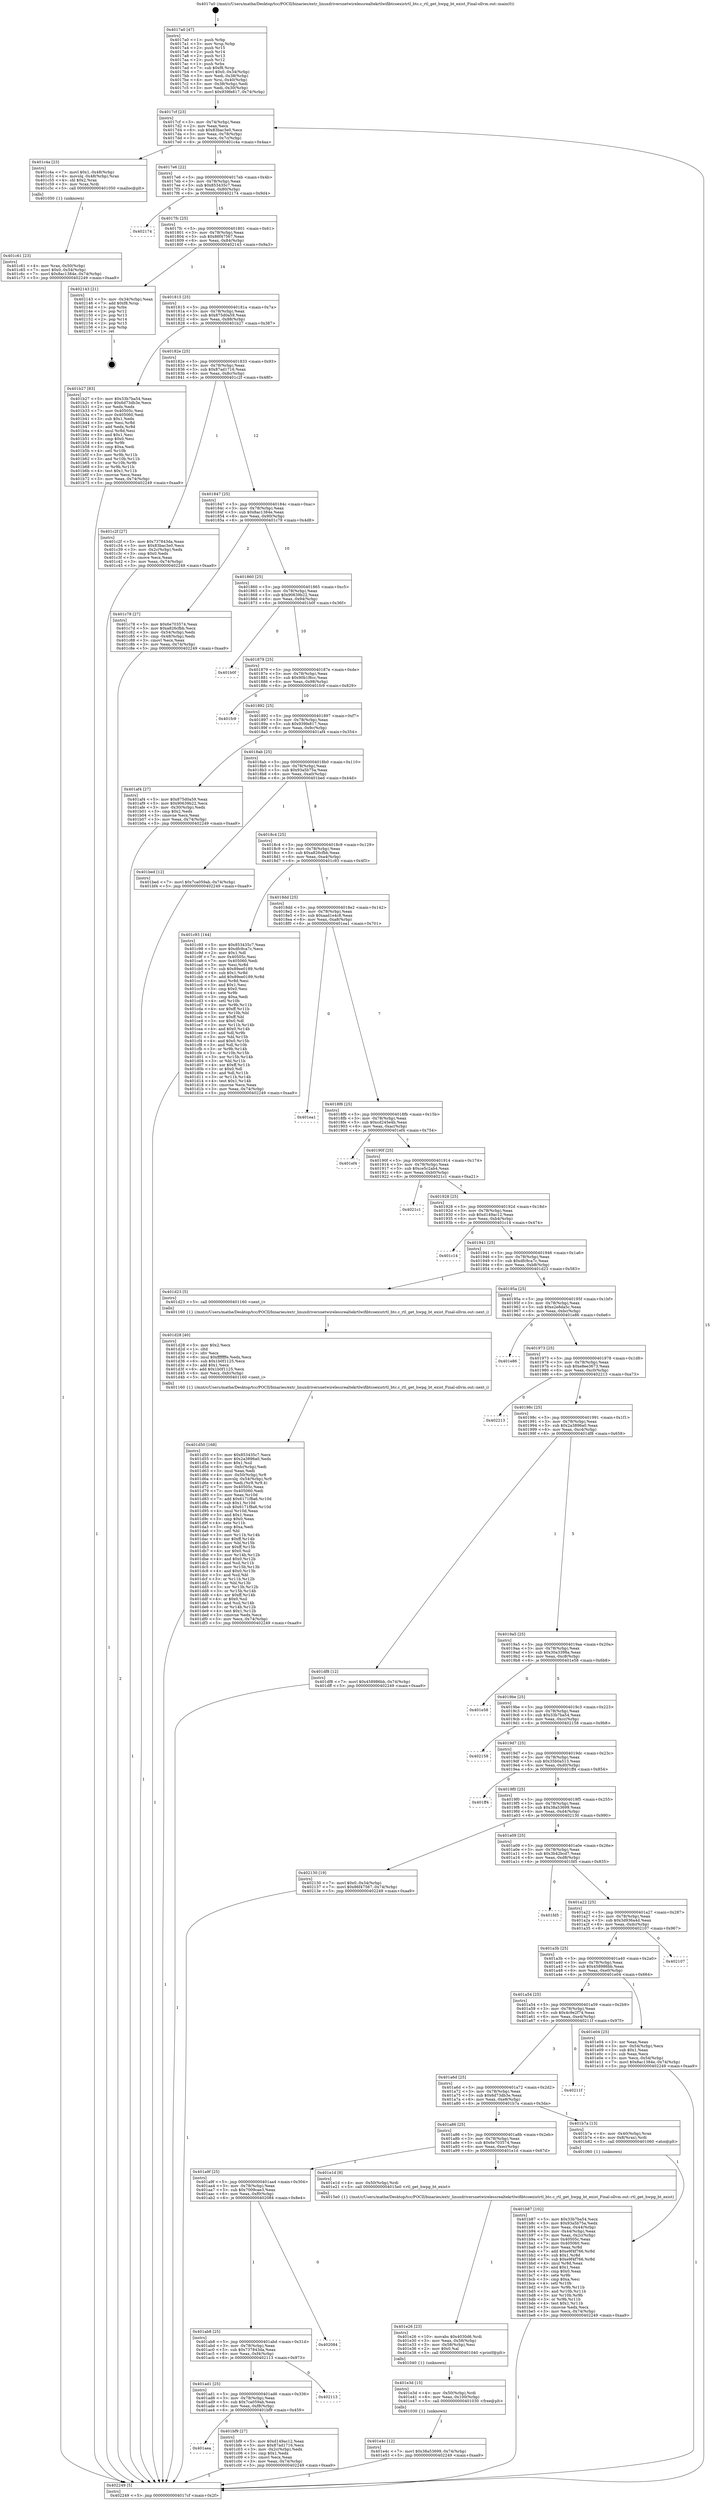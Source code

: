digraph "0x4017a0" {
  label = "0x4017a0 (/mnt/c/Users/mathe/Desktop/tcc/POCII/binaries/extr_linuxdriversnetwirelessrealtekrtlwifibtcoexistrtl_btc.c_rtl_get_hwpg_bt_exist_Final-ollvm.out::main(0))"
  labelloc = "t"
  node[shape=record]

  Entry [label="",width=0.3,height=0.3,shape=circle,fillcolor=black,style=filled]
  "0x4017cf" [label="{
     0x4017cf [23]\l
     | [instrs]\l
     &nbsp;&nbsp;0x4017cf \<+3\>: mov -0x74(%rbp),%eax\l
     &nbsp;&nbsp;0x4017d2 \<+2\>: mov %eax,%ecx\l
     &nbsp;&nbsp;0x4017d4 \<+6\>: sub $0x83bac3e0,%ecx\l
     &nbsp;&nbsp;0x4017da \<+3\>: mov %eax,-0x78(%rbp)\l
     &nbsp;&nbsp;0x4017dd \<+3\>: mov %ecx,-0x7c(%rbp)\l
     &nbsp;&nbsp;0x4017e0 \<+6\>: je 0000000000401c4a \<main+0x4aa\>\l
  }"]
  "0x401c4a" [label="{
     0x401c4a [23]\l
     | [instrs]\l
     &nbsp;&nbsp;0x401c4a \<+7\>: movl $0x1,-0x48(%rbp)\l
     &nbsp;&nbsp;0x401c51 \<+4\>: movslq -0x48(%rbp),%rax\l
     &nbsp;&nbsp;0x401c55 \<+4\>: shl $0x2,%rax\l
     &nbsp;&nbsp;0x401c59 \<+3\>: mov %rax,%rdi\l
     &nbsp;&nbsp;0x401c5c \<+5\>: call 0000000000401050 \<malloc@plt\>\l
     | [calls]\l
     &nbsp;&nbsp;0x401050 \{1\} (unknown)\l
  }"]
  "0x4017e6" [label="{
     0x4017e6 [22]\l
     | [instrs]\l
     &nbsp;&nbsp;0x4017e6 \<+5\>: jmp 00000000004017eb \<main+0x4b\>\l
     &nbsp;&nbsp;0x4017eb \<+3\>: mov -0x78(%rbp),%eax\l
     &nbsp;&nbsp;0x4017ee \<+5\>: sub $0x853435c7,%eax\l
     &nbsp;&nbsp;0x4017f3 \<+3\>: mov %eax,-0x80(%rbp)\l
     &nbsp;&nbsp;0x4017f6 \<+6\>: je 0000000000402174 \<main+0x9d4\>\l
  }"]
  Exit [label="",width=0.3,height=0.3,shape=circle,fillcolor=black,style=filled,peripheries=2]
  "0x402174" [label="{
     0x402174\l
  }", style=dashed]
  "0x4017fc" [label="{
     0x4017fc [25]\l
     | [instrs]\l
     &nbsp;&nbsp;0x4017fc \<+5\>: jmp 0000000000401801 \<main+0x61\>\l
     &nbsp;&nbsp;0x401801 \<+3\>: mov -0x78(%rbp),%eax\l
     &nbsp;&nbsp;0x401804 \<+5\>: sub $0x86f47567,%eax\l
     &nbsp;&nbsp;0x401809 \<+6\>: mov %eax,-0x84(%rbp)\l
     &nbsp;&nbsp;0x40180f \<+6\>: je 0000000000402143 \<main+0x9a3\>\l
  }"]
  "0x401e4c" [label="{
     0x401e4c [12]\l
     | [instrs]\l
     &nbsp;&nbsp;0x401e4c \<+7\>: movl $0x38a53699,-0x74(%rbp)\l
     &nbsp;&nbsp;0x401e53 \<+5\>: jmp 0000000000402249 \<main+0xaa9\>\l
  }"]
  "0x402143" [label="{
     0x402143 [21]\l
     | [instrs]\l
     &nbsp;&nbsp;0x402143 \<+3\>: mov -0x34(%rbp),%eax\l
     &nbsp;&nbsp;0x402146 \<+7\>: add $0xf8,%rsp\l
     &nbsp;&nbsp;0x40214d \<+1\>: pop %rbx\l
     &nbsp;&nbsp;0x40214e \<+2\>: pop %r12\l
     &nbsp;&nbsp;0x402150 \<+2\>: pop %r13\l
     &nbsp;&nbsp;0x402152 \<+2\>: pop %r14\l
     &nbsp;&nbsp;0x402154 \<+2\>: pop %r15\l
     &nbsp;&nbsp;0x402156 \<+1\>: pop %rbp\l
     &nbsp;&nbsp;0x402157 \<+1\>: ret\l
  }"]
  "0x401815" [label="{
     0x401815 [25]\l
     | [instrs]\l
     &nbsp;&nbsp;0x401815 \<+5\>: jmp 000000000040181a \<main+0x7a\>\l
     &nbsp;&nbsp;0x40181a \<+3\>: mov -0x78(%rbp),%eax\l
     &nbsp;&nbsp;0x40181d \<+5\>: sub $0x875d0a59,%eax\l
     &nbsp;&nbsp;0x401822 \<+6\>: mov %eax,-0x88(%rbp)\l
     &nbsp;&nbsp;0x401828 \<+6\>: je 0000000000401b27 \<main+0x387\>\l
  }"]
  "0x401e3d" [label="{
     0x401e3d [15]\l
     | [instrs]\l
     &nbsp;&nbsp;0x401e3d \<+4\>: mov -0x50(%rbp),%rdi\l
     &nbsp;&nbsp;0x401e41 \<+6\>: mov %eax,-0x100(%rbp)\l
     &nbsp;&nbsp;0x401e47 \<+5\>: call 0000000000401030 \<free@plt\>\l
     | [calls]\l
     &nbsp;&nbsp;0x401030 \{1\} (unknown)\l
  }"]
  "0x401b27" [label="{
     0x401b27 [83]\l
     | [instrs]\l
     &nbsp;&nbsp;0x401b27 \<+5\>: mov $0x33b7ba54,%eax\l
     &nbsp;&nbsp;0x401b2c \<+5\>: mov $0x6d73db3e,%ecx\l
     &nbsp;&nbsp;0x401b31 \<+2\>: xor %edx,%edx\l
     &nbsp;&nbsp;0x401b33 \<+7\>: mov 0x40505c,%esi\l
     &nbsp;&nbsp;0x401b3a \<+7\>: mov 0x405060,%edi\l
     &nbsp;&nbsp;0x401b41 \<+3\>: sub $0x1,%edx\l
     &nbsp;&nbsp;0x401b44 \<+3\>: mov %esi,%r8d\l
     &nbsp;&nbsp;0x401b47 \<+3\>: add %edx,%r8d\l
     &nbsp;&nbsp;0x401b4a \<+4\>: imul %r8d,%esi\l
     &nbsp;&nbsp;0x401b4e \<+3\>: and $0x1,%esi\l
     &nbsp;&nbsp;0x401b51 \<+3\>: cmp $0x0,%esi\l
     &nbsp;&nbsp;0x401b54 \<+4\>: sete %r9b\l
     &nbsp;&nbsp;0x401b58 \<+3\>: cmp $0xa,%edi\l
     &nbsp;&nbsp;0x401b5b \<+4\>: setl %r10b\l
     &nbsp;&nbsp;0x401b5f \<+3\>: mov %r9b,%r11b\l
     &nbsp;&nbsp;0x401b62 \<+3\>: and %r10b,%r11b\l
     &nbsp;&nbsp;0x401b65 \<+3\>: xor %r10b,%r9b\l
     &nbsp;&nbsp;0x401b68 \<+3\>: or %r9b,%r11b\l
     &nbsp;&nbsp;0x401b6b \<+4\>: test $0x1,%r11b\l
     &nbsp;&nbsp;0x401b6f \<+3\>: cmovne %ecx,%eax\l
     &nbsp;&nbsp;0x401b72 \<+3\>: mov %eax,-0x74(%rbp)\l
     &nbsp;&nbsp;0x401b75 \<+5\>: jmp 0000000000402249 \<main+0xaa9\>\l
  }"]
  "0x40182e" [label="{
     0x40182e [25]\l
     | [instrs]\l
     &nbsp;&nbsp;0x40182e \<+5\>: jmp 0000000000401833 \<main+0x93\>\l
     &nbsp;&nbsp;0x401833 \<+3\>: mov -0x78(%rbp),%eax\l
     &nbsp;&nbsp;0x401836 \<+5\>: sub $0x87ad1716,%eax\l
     &nbsp;&nbsp;0x40183b \<+6\>: mov %eax,-0x8c(%rbp)\l
     &nbsp;&nbsp;0x401841 \<+6\>: je 0000000000401c2f \<main+0x48f\>\l
  }"]
  "0x401e26" [label="{
     0x401e26 [23]\l
     | [instrs]\l
     &nbsp;&nbsp;0x401e26 \<+10\>: movabs $0x4030d6,%rdi\l
     &nbsp;&nbsp;0x401e30 \<+3\>: mov %eax,-0x58(%rbp)\l
     &nbsp;&nbsp;0x401e33 \<+3\>: mov -0x58(%rbp),%esi\l
     &nbsp;&nbsp;0x401e36 \<+2\>: mov $0x0,%al\l
     &nbsp;&nbsp;0x401e38 \<+5\>: call 0000000000401040 \<printf@plt\>\l
     | [calls]\l
     &nbsp;&nbsp;0x401040 \{1\} (unknown)\l
  }"]
  "0x401c2f" [label="{
     0x401c2f [27]\l
     | [instrs]\l
     &nbsp;&nbsp;0x401c2f \<+5\>: mov $0x737843da,%eax\l
     &nbsp;&nbsp;0x401c34 \<+5\>: mov $0x83bac3e0,%ecx\l
     &nbsp;&nbsp;0x401c39 \<+3\>: mov -0x2c(%rbp),%edx\l
     &nbsp;&nbsp;0x401c3c \<+3\>: cmp $0x0,%edx\l
     &nbsp;&nbsp;0x401c3f \<+3\>: cmove %ecx,%eax\l
     &nbsp;&nbsp;0x401c42 \<+3\>: mov %eax,-0x74(%rbp)\l
     &nbsp;&nbsp;0x401c45 \<+5\>: jmp 0000000000402249 \<main+0xaa9\>\l
  }"]
  "0x401847" [label="{
     0x401847 [25]\l
     | [instrs]\l
     &nbsp;&nbsp;0x401847 \<+5\>: jmp 000000000040184c \<main+0xac\>\l
     &nbsp;&nbsp;0x40184c \<+3\>: mov -0x78(%rbp),%eax\l
     &nbsp;&nbsp;0x40184f \<+5\>: sub $0x8ac1384e,%eax\l
     &nbsp;&nbsp;0x401854 \<+6\>: mov %eax,-0x90(%rbp)\l
     &nbsp;&nbsp;0x40185a \<+6\>: je 0000000000401c78 \<main+0x4d8\>\l
  }"]
  "0x401d50" [label="{
     0x401d50 [168]\l
     | [instrs]\l
     &nbsp;&nbsp;0x401d50 \<+5\>: mov $0x853435c7,%ecx\l
     &nbsp;&nbsp;0x401d55 \<+5\>: mov $0x2a3896a0,%edx\l
     &nbsp;&nbsp;0x401d5a \<+3\>: mov $0x1,%sil\l
     &nbsp;&nbsp;0x401d5d \<+6\>: mov -0xfc(%rbp),%edi\l
     &nbsp;&nbsp;0x401d63 \<+3\>: imul %eax,%edi\l
     &nbsp;&nbsp;0x401d66 \<+4\>: mov -0x50(%rbp),%r8\l
     &nbsp;&nbsp;0x401d6a \<+4\>: movslq -0x54(%rbp),%r9\l
     &nbsp;&nbsp;0x401d6e \<+4\>: mov %edi,(%r8,%r9,4)\l
     &nbsp;&nbsp;0x401d72 \<+7\>: mov 0x40505c,%eax\l
     &nbsp;&nbsp;0x401d79 \<+7\>: mov 0x405060,%edi\l
     &nbsp;&nbsp;0x401d80 \<+3\>: mov %eax,%r10d\l
     &nbsp;&nbsp;0x401d83 \<+7\>: add $0x6171f8a6,%r10d\l
     &nbsp;&nbsp;0x401d8a \<+4\>: sub $0x1,%r10d\l
     &nbsp;&nbsp;0x401d8e \<+7\>: sub $0x6171f8a6,%r10d\l
     &nbsp;&nbsp;0x401d95 \<+4\>: imul %r10d,%eax\l
     &nbsp;&nbsp;0x401d99 \<+3\>: and $0x1,%eax\l
     &nbsp;&nbsp;0x401d9c \<+3\>: cmp $0x0,%eax\l
     &nbsp;&nbsp;0x401d9f \<+4\>: sete %r11b\l
     &nbsp;&nbsp;0x401da3 \<+3\>: cmp $0xa,%edi\l
     &nbsp;&nbsp;0x401da6 \<+3\>: setl %bl\l
     &nbsp;&nbsp;0x401da9 \<+3\>: mov %r11b,%r14b\l
     &nbsp;&nbsp;0x401dac \<+4\>: xor $0xff,%r14b\l
     &nbsp;&nbsp;0x401db0 \<+3\>: mov %bl,%r15b\l
     &nbsp;&nbsp;0x401db3 \<+4\>: xor $0xff,%r15b\l
     &nbsp;&nbsp;0x401db7 \<+4\>: xor $0x0,%sil\l
     &nbsp;&nbsp;0x401dbb \<+3\>: mov %r14b,%r12b\l
     &nbsp;&nbsp;0x401dbe \<+4\>: and $0x0,%r12b\l
     &nbsp;&nbsp;0x401dc2 \<+3\>: and %sil,%r11b\l
     &nbsp;&nbsp;0x401dc5 \<+3\>: mov %r15b,%r13b\l
     &nbsp;&nbsp;0x401dc8 \<+4\>: and $0x0,%r13b\l
     &nbsp;&nbsp;0x401dcc \<+3\>: and %sil,%bl\l
     &nbsp;&nbsp;0x401dcf \<+3\>: or %r11b,%r12b\l
     &nbsp;&nbsp;0x401dd2 \<+3\>: or %bl,%r13b\l
     &nbsp;&nbsp;0x401dd5 \<+3\>: xor %r13b,%r12b\l
     &nbsp;&nbsp;0x401dd8 \<+3\>: or %r15b,%r14b\l
     &nbsp;&nbsp;0x401ddb \<+4\>: xor $0xff,%r14b\l
     &nbsp;&nbsp;0x401ddf \<+4\>: or $0x0,%sil\l
     &nbsp;&nbsp;0x401de3 \<+3\>: and %sil,%r14b\l
     &nbsp;&nbsp;0x401de6 \<+3\>: or %r14b,%r12b\l
     &nbsp;&nbsp;0x401de9 \<+4\>: test $0x1,%r12b\l
     &nbsp;&nbsp;0x401ded \<+3\>: cmovne %edx,%ecx\l
     &nbsp;&nbsp;0x401df0 \<+3\>: mov %ecx,-0x74(%rbp)\l
     &nbsp;&nbsp;0x401df3 \<+5\>: jmp 0000000000402249 \<main+0xaa9\>\l
  }"]
  "0x401c78" [label="{
     0x401c78 [27]\l
     | [instrs]\l
     &nbsp;&nbsp;0x401c78 \<+5\>: mov $0x6e703574,%eax\l
     &nbsp;&nbsp;0x401c7d \<+5\>: mov $0xa826cfbb,%ecx\l
     &nbsp;&nbsp;0x401c82 \<+3\>: mov -0x54(%rbp),%edx\l
     &nbsp;&nbsp;0x401c85 \<+3\>: cmp -0x48(%rbp),%edx\l
     &nbsp;&nbsp;0x401c88 \<+3\>: cmovl %ecx,%eax\l
     &nbsp;&nbsp;0x401c8b \<+3\>: mov %eax,-0x74(%rbp)\l
     &nbsp;&nbsp;0x401c8e \<+5\>: jmp 0000000000402249 \<main+0xaa9\>\l
  }"]
  "0x401860" [label="{
     0x401860 [25]\l
     | [instrs]\l
     &nbsp;&nbsp;0x401860 \<+5\>: jmp 0000000000401865 \<main+0xc5\>\l
     &nbsp;&nbsp;0x401865 \<+3\>: mov -0x78(%rbp),%eax\l
     &nbsp;&nbsp;0x401868 \<+5\>: sub $0x90639b22,%eax\l
     &nbsp;&nbsp;0x40186d \<+6\>: mov %eax,-0x94(%rbp)\l
     &nbsp;&nbsp;0x401873 \<+6\>: je 0000000000401b0f \<main+0x36f\>\l
  }"]
  "0x401d28" [label="{
     0x401d28 [40]\l
     | [instrs]\l
     &nbsp;&nbsp;0x401d28 \<+5\>: mov $0x2,%ecx\l
     &nbsp;&nbsp;0x401d2d \<+1\>: cltd\l
     &nbsp;&nbsp;0x401d2e \<+2\>: idiv %ecx\l
     &nbsp;&nbsp;0x401d30 \<+6\>: imul $0xfffffffe,%edx,%ecx\l
     &nbsp;&nbsp;0x401d36 \<+6\>: sub $0x1b0f1125,%ecx\l
     &nbsp;&nbsp;0x401d3c \<+3\>: add $0x1,%ecx\l
     &nbsp;&nbsp;0x401d3f \<+6\>: add $0x1b0f1125,%ecx\l
     &nbsp;&nbsp;0x401d45 \<+6\>: mov %ecx,-0xfc(%rbp)\l
     &nbsp;&nbsp;0x401d4b \<+5\>: call 0000000000401160 \<next_i\>\l
     | [calls]\l
     &nbsp;&nbsp;0x401160 \{1\} (/mnt/c/Users/mathe/Desktop/tcc/POCII/binaries/extr_linuxdriversnetwirelessrealtekrtlwifibtcoexistrtl_btc.c_rtl_get_hwpg_bt_exist_Final-ollvm.out::next_i)\l
  }"]
  "0x401b0f" [label="{
     0x401b0f\l
  }", style=dashed]
  "0x401879" [label="{
     0x401879 [25]\l
     | [instrs]\l
     &nbsp;&nbsp;0x401879 \<+5\>: jmp 000000000040187e \<main+0xde\>\l
     &nbsp;&nbsp;0x40187e \<+3\>: mov -0x78(%rbp),%eax\l
     &nbsp;&nbsp;0x401881 \<+5\>: sub $0x90b1f6cc,%eax\l
     &nbsp;&nbsp;0x401886 \<+6\>: mov %eax,-0x98(%rbp)\l
     &nbsp;&nbsp;0x40188c \<+6\>: je 0000000000401fc9 \<main+0x829\>\l
  }"]
  "0x401c61" [label="{
     0x401c61 [23]\l
     | [instrs]\l
     &nbsp;&nbsp;0x401c61 \<+4\>: mov %rax,-0x50(%rbp)\l
     &nbsp;&nbsp;0x401c65 \<+7\>: movl $0x0,-0x54(%rbp)\l
     &nbsp;&nbsp;0x401c6c \<+7\>: movl $0x8ac1384e,-0x74(%rbp)\l
     &nbsp;&nbsp;0x401c73 \<+5\>: jmp 0000000000402249 \<main+0xaa9\>\l
  }"]
  "0x401fc9" [label="{
     0x401fc9\l
  }", style=dashed]
  "0x401892" [label="{
     0x401892 [25]\l
     | [instrs]\l
     &nbsp;&nbsp;0x401892 \<+5\>: jmp 0000000000401897 \<main+0xf7\>\l
     &nbsp;&nbsp;0x401897 \<+3\>: mov -0x78(%rbp),%eax\l
     &nbsp;&nbsp;0x40189a \<+5\>: sub $0x939fe817,%eax\l
     &nbsp;&nbsp;0x40189f \<+6\>: mov %eax,-0x9c(%rbp)\l
     &nbsp;&nbsp;0x4018a5 \<+6\>: je 0000000000401af4 \<main+0x354\>\l
  }"]
  "0x401aea" [label="{
     0x401aea\l
  }", style=dashed]
  "0x401af4" [label="{
     0x401af4 [27]\l
     | [instrs]\l
     &nbsp;&nbsp;0x401af4 \<+5\>: mov $0x875d0a59,%eax\l
     &nbsp;&nbsp;0x401af9 \<+5\>: mov $0x90639b22,%ecx\l
     &nbsp;&nbsp;0x401afe \<+3\>: mov -0x30(%rbp),%edx\l
     &nbsp;&nbsp;0x401b01 \<+3\>: cmp $0x2,%edx\l
     &nbsp;&nbsp;0x401b04 \<+3\>: cmovne %ecx,%eax\l
     &nbsp;&nbsp;0x401b07 \<+3\>: mov %eax,-0x74(%rbp)\l
     &nbsp;&nbsp;0x401b0a \<+5\>: jmp 0000000000402249 \<main+0xaa9\>\l
  }"]
  "0x4018ab" [label="{
     0x4018ab [25]\l
     | [instrs]\l
     &nbsp;&nbsp;0x4018ab \<+5\>: jmp 00000000004018b0 \<main+0x110\>\l
     &nbsp;&nbsp;0x4018b0 \<+3\>: mov -0x78(%rbp),%eax\l
     &nbsp;&nbsp;0x4018b3 \<+5\>: sub $0x93a5b75a,%eax\l
     &nbsp;&nbsp;0x4018b8 \<+6\>: mov %eax,-0xa0(%rbp)\l
     &nbsp;&nbsp;0x4018be \<+6\>: je 0000000000401bed \<main+0x44d\>\l
  }"]
  "0x402249" [label="{
     0x402249 [5]\l
     | [instrs]\l
     &nbsp;&nbsp;0x402249 \<+5\>: jmp 00000000004017cf \<main+0x2f\>\l
  }"]
  "0x4017a0" [label="{
     0x4017a0 [47]\l
     | [instrs]\l
     &nbsp;&nbsp;0x4017a0 \<+1\>: push %rbp\l
     &nbsp;&nbsp;0x4017a1 \<+3\>: mov %rsp,%rbp\l
     &nbsp;&nbsp;0x4017a4 \<+2\>: push %r15\l
     &nbsp;&nbsp;0x4017a6 \<+2\>: push %r14\l
     &nbsp;&nbsp;0x4017a8 \<+2\>: push %r13\l
     &nbsp;&nbsp;0x4017aa \<+2\>: push %r12\l
     &nbsp;&nbsp;0x4017ac \<+1\>: push %rbx\l
     &nbsp;&nbsp;0x4017ad \<+7\>: sub $0xf8,%rsp\l
     &nbsp;&nbsp;0x4017b4 \<+7\>: movl $0x0,-0x34(%rbp)\l
     &nbsp;&nbsp;0x4017bb \<+3\>: mov %edi,-0x38(%rbp)\l
     &nbsp;&nbsp;0x4017be \<+4\>: mov %rsi,-0x40(%rbp)\l
     &nbsp;&nbsp;0x4017c2 \<+3\>: mov -0x38(%rbp),%edi\l
     &nbsp;&nbsp;0x4017c5 \<+3\>: mov %edi,-0x30(%rbp)\l
     &nbsp;&nbsp;0x4017c8 \<+7\>: movl $0x939fe817,-0x74(%rbp)\l
  }"]
  "0x401bf9" [label="{
     0x401bf9 [27]\l
     | [instrs]\l
     &nbsp;&nbsp;0x401bf9 \<+5\>: mov $0xd149ac12,%eax\l
     &nbsp;&nbsp;0x401bfe \<+5\>: mov $0x87ad1716,%ecx\l
     &nbsp;&nbsp;0x401c03 \<+3\>: mov -0x2c(%rbp),%edx\l
     &nbsp;&nbsp;0x401c06 \<+3\>: cmp $0x1,%edx\l
     &nbsp;&nbsp;0x401c09 \<+3\>: cmovl %ecx,%eax\l
     &nbsp;&nbsp;0x401c0c \<+3\>: mov %eax,-0x74(%rbp)\l
     &nbsp;&nbsp;0x401c0f \<+5\>: jmp 0000000000402249 \<main+0xaa9\>\l
  }"]
  "0x401bed" [label="{
     0x401bed [12]\l
     | [instrs]\l
     &nbsp;&nbsp;0x401bed \<+7\>: movl $0x7ca059ab,-0x74(%rbp)\l
     &nbsp;&nbsp;0x401bf4 \<+5\>: jmp 0000000000402249 \<main+0xaa9\>\l
  }"]
  "0x4018c4" [label="{
     0x4018c4 [25]\l
     | [instrs]\l
     &nbsp;&nbsp;0x4018c4 \<+5\>: jmp 00000000004018c9 \<main+0x129\>\l
     &nbsp;&nbsp;0x4018c9 \<+3\>: mov -0x78(%rbp),%eax\l
     &nbsp;&nbsp;0x4018cc \<+5\>: sub $0xa826cfbb,%eax\l
     &nbsp;&nbsp;0x4018d1 \<+6\>: mov %eax,-0xa4(%rbp)\l
     &nbsp;&nbsp;0x4018d7 \<+6\>: je 0000000000401c93 \<main+0x4f3\>\l
  }"]
  "0x401ad1" [label="{
     0x401ad1 [25]\l
     | [instrs]\l
     &nbsp;&nbsp;0x401ad1 \<+5\>: jmp 0000000000401ad6 \<main+0x336\>\l
     &nbsp;&nbsp;0x401ad6 \<+3\>: mov -0x78(%rbp),%eax\l
     &nbsp;&nbsp;0x401ad9 \<+5\>: sub $0x7ca059ab,%eax\l
     &nbsp;&nbsp;0x401ade \<+6\>: mov %eax,-0xf8(%rbp)\l
     &nbsp;&nbsp;0x401ae4 \<+6\>: je 0000000000401bf9 \<main+0x459\>\l
  }"]
  "0x401c93" [label="{
     0x401c93 [144]\l
     | [instrs]\l
     &nbsp;&nbsp;0x401c93 \<+5\>: mov $0x853435c7,%eax\l
     &nbsp;&nbsp;0x401c98 \<+5\>: mov $0xdfc9ca7c,%ecx\l
     &nbsp;&nbsp;0x401c9d \<+2\>: mov $0x1,%dl\l
     &nbsp;&nbsp;0x401c9f \<+7\>: mov 0x40505c,%esi\l
     &nbsp;&nbsp;0x401ca6 \<+7\>: mov 0x405060,%edi\l
     &nbsp;&nbsp;0x401cad \<+3\>: mov %esi,%r8d\l
     &nbsp;&nbsp;0x401cb0 \<+7\>: sub $0x89ee0189,%r8d\l
     &nbsp;&nbsp;0x401cb7 \<+4\>: sub $0x1,%r8d\l
     &nbsp;&nbsp;0x401cbb \<+7\>: add $0x89ee0189,%r8d\l
     &nbsp;&nbsp;0x401cc2 \<+4\>: imul %r8d,%esi\l
     &nbsp;&nbsp;0x401cc6 \<+3\>: and $0x1,%esi\l
     &nbsp;&nbsp;0x401cc9 \<+3\>: cmp $0x0,%esi\l
     &nbsp;&nbsp;0x401ccc \<+4\>: sete %r9b\l
     &nbsp;&nbsp;0x401cd0 \<+3\>: cmp $0xa,%edi\l
     &nbsp;&nbsp;0x401cd3 \<+4\>: setl %r10b\l
     &nbsp;&nbsp;0x401cd7 \<+3\>: mov %r9b,%r11b\l
     &nbsp;&nbsp;0x401cda \<+4\>: xor $0xff,%r11b\l
     &nbsp;&nbsp;0x401cde \<+3\>: mov %r10b,%bl\l
     &nbsp;&nbsp;0x401ce1 \<+3\>: xor $0xff,%bl\l
     &nbsp;&nbsp;0x401ce4 \<+3\>: xor $0x0,%dl\l
     &nbsp;&nbsp;0x401ce7 \<+3\>: mov %r11b,%r14b\l
     &nbsp;&nbsp;0x401cea \<+4\>: and $0x0,%r14b\l
     &nbsp;&nbsp;0x401cee \<+3\>: and %dl,%r9b\l
     &nbsp;&nbsp;0x401cf1 \<+3\>: mov %bl,%r15b\l
     &nbsp;&nbsp;0x401cf4 \<+4\>: and $0x0,%r15b\l
     &nbsp;&nbsp;0x401cf8 \<+3\>: and %dl,%r10b\l
     &nbsp;&nbsp;0x401cfb \<+3\>: or %r9b,%r14b\l
     &nbsp;&nbsp;0x401cfe \<+3\>: or %r10b,%r15b\l
     &nbsp;&nbsp;0x401d01 \<+3\>: xor %r15b,%r14b\l
     &nbsp;&nbsp;0x401d04 \<+3\>: or %bl,%r11b\l
     &nbsp;&nbsp;0x401d07 \<+4\>: xor $0xff,%r11b\l
     &nbsp;&nbsp;0x401d0b \<+3\>: or $0x0,%dl\l
     &nbsp;&nbsp;0x401d0e \<+3\>: and %dl,%r11b\l
     &nbsp;&nbsp;0x401d11 \<+3\>: or %r11b,%r14b\l
     &nbsp;&nbsp;0x401d14 \<+4\>: test $0x1,%r14b\l
     &nbsp;&nbsp;0x401d18 \<+3\>: cmovne %ecx,%eax\l
     &nbsp;&nbsp;0x401d1b \<+3\>: mov %eax,-0x74(%rbp)\l
     &nbsp;&nbsp;0x401d1e \<+5\>: jmp 0000000000402249 \<main+0xaa9\>\l
  }"]
  "0x4018dd" [label="{
     0x4018dd [25]\l
     | [instrs]\l
     &nbsp;&nbsp;0x4018dd \<+5\>: jmp 00000000004018e2 \<main+0x142\>\l
     &nbsp;&nbsp;0x4018e2 \<+3\>: mov -0x78(%rbp),%eax\l
     &nbsp;&nbsp;0x4018e5 \<+5\>: sub $0xaad1e4c8,%eax\l
     &nbsp;&nbsp;0x4018ea \<+6\>: mov %eax,-0xa8(%rbp)\l
     &nbsp;&nbsp;0x4018f0 \<+6\>: je 0000000000401ea1 \<main+0x701\>\l
  }"]
  "0x402113" [label="{
     0x402113\l
  }", style=dashed]
  "0x401ea1" [label="{
     0x401ea1\l
  }", style=dashed]
  "0x4018f6" [label="{
     0x4018f6 [25]\l
     | [instrs]\l
     &nbsp;&nbsp;0x4018f6 \<+5\>: jmp 00000000004018fb \<main+0x15b\>\l
     &nbsp;&nbsp;0x4018fb \<+3\>: mov -0x78(%rbp),%eax\l
     &nbsp;&nbsp;0x4018fe \<+5\>: sub $0xcd245e4b,%eax\l
     &nbsp;&nbsp;0x401903 \<+6\>: mov %eax,-0xac(%rbp)\l
     &nbsp;&nbsp;0x401909 \<+6\>: je 0000000000401ef4 \<main+0x754\>\l
  }"]
  "0x401ab8" [label="{
     0x401ab8 [25]\l
     | [instrs]\l
     &nbsp;&nbsp;0x401ab8 \<+5\>: jmp 0000000000401abd \<main+0x31d\>\l
     &nbsp;&nbsp;0x401abd \<+3\>: mov -0x78(%rbp),%eax\l
     &nbsp;&nbsp;0x401ac0 \<+5\>: sub $0x737843da,%eax\l
     &nbsp;&nbsp;0x401ac5 \<+6\>: mov %eax,-0xf4(%rbp)\l
     &nbsp;&nbsp;0x401acb \<+6\>: je 0000000000402113 \<main+0x973\>\l
  }"]
  "0x401ef4" [label="{
     0x401ef4\l
  }", style=dashed]
  "0x40190f" [label="{
     0x40190f [25]\l
     | [instrs]\l
     &nbsp;&nbsp;0x40190f \<+5\>: jmp 0000000000401914 \<main+0x174\>\l
     &nbsp;&nbsp;0x401914 \<+3\>: mov -0x78(%rbp),%eax\l
     &nbsp;&nbsp;0x401917 \<+5\>: sub $0xce5c2ab4,%eax\l
     &nbsp;&nbsp;0x40191c \<+6\>: mov %eax,-0xb0(%rbp)\l
     &nbsp;&nbsp;0x401922 \<+6\>: je 00000000004021c1 \<main+0xa21\>\l
  }"]
  "0x402084" [label="{
     0x402084\l
  }", style=dashed]
  "0x4021c1" [label="{
     0x4021c1\l
  }", style=dashed]
  "0x401928" [label="{
     0x401928 [25]\l
     | [instrs]\l
     &nbsp;&nbsp;0x401928 \<+5\>: jmp 000000000040192d \<main+0x18d\>\l
     &nbsp;&nbsp;0x40192d \<+3\>: mov -0x78(%rbp),%eax\l
     &nbsp;&nbsp;0x401930 \<+5\>: sub $0xd149ac12,%eax\l
     &nbsp;&nbsp;0x401935 \<+6\>: mov %eax,-0xb4(%rbp)\l
     &nbsp;&nbsp;0x40193b \<+6\>: je 0000000000401c14 \<main+0x474\>\l
  }"]
  "0x401a9f" [label="{
     0x401a9f [25]\l
     | [instrs]\l
     &nbsp;&nbsp;0x401a9f \<+5\>: jmp 0000000000401aa4 \<main+0x304\>\l
     &nbsp;&nbsp;0x401aa4 \<+3\>: mov -0x78(%rbp),%eax\l
     &nbsp;&nbsp;0x401aa7 \<+5\>: sub $0x7009cae3,%eax\l
     &nbsp;&nbsp;0x401aac \<+6\>: mov %eax,-0xf0(%rbp)\l
     &nbsp;&nbsp;0x401ab2 \<+6\>: je 0000000000402084 \<main+0x8e4\>\l
  }"]
  "0x401c14" [label="{
     0x401c14\l
  }", style=dashed]
  "0x401941" [label="{
     0x401941 [25]\l
     | [instrs]\l
     &nbsp;&nbsp;0x401941 \<+5\>: jmp 0000000000401946 \<main+0x1a6\>\l
     &nbsp;&nbsp;0x401946 \<+3\>: mov -0x78(%rbp),%eax\l
     &nbsp;&nbsp;0x401949 \<+5\>: sub $0xdfc9ca7c,%eax\l
     &nbsp;&nbsp;0x40194e \<+6\>: mov %eax,-0xb8(%rbp)\l
     &nbsp;&nbsp;0x401954 \<+6\>: je 0000000000401d23 \<main+0x583\>\l
  }"]
  "0x401e1d" [label="{
     0x401e1d [9]\l
     | [instrs]\l
     &nbsp;&nbsp;0x401e1d \<+4\>: mov -0x50(%rbp),%rdi\l
     &nbsp;&nbsp;0x401e21 \<+5\>: call 00000000004015e0 \<rtl_get_hwpg_bt_exist\>\l
     | [calls]\l
     &nbsp;&nbsp;0x4015e0 \{1\} (/mnt/c/Users/mathe/Desktop/tcc/POCII/binaries/extr_linuxdriversnetwirelessrealtekrtlwifibtcoexistrtl_btc.c_rtl_get_hwpg_bt_exist_Final-ollvm.out::rtl_get_hwpg_bt_exist)\l
  }"]
  "0x401d23" [label="{
     0x401d23 [5]\l
     | [instrs]\l
     &nbsp;&nbsp;0x401d23 \<+5\>: call 0000000000401160 \<next_i\>\l
     | [calls]\l
     &nbsp;&nbsp;0x401160 \{1\} (/mnt/c/Users/mathe/Desktop/tcc/POCII/binaries/extr_linuxdriversnetwirelessrealtekrtlwifibtcoexistrtl_btc.c_rtl_get_hwpg_bt_exist_Final-ollvm.out::next_i)\l
  }"]
  "0x40195a" [label="{
     0x40195a [25]\l
     | [instrs]\l
     &nbsp;&nbsp;0x40195a \<+5\>: jmp 000000000040195f \<main+0x1bf\>\l
     &nbsp;&nbsp;0x40195f \<+3\>: mov -0x78(%rbp),%eax\l
     &nbsp;&nbsp;0x401962 \<+5\>: sub $0xe2e8da5c,%eax\l
     &nbsp;&nbsp;0x401967 \<+6\>: mov %eax,-0xbc(%rbp)\l
     &nbsp;&nbsp;0x40196d \<+6\>: je 0000000000401e86 \<main+0x6e6\>\l
  }"]
  "0x401b87" [label="{
     0x401b87 [102]\l
     | [instrs]\l
     &nbsp;&nbsp;0x401b87 \<+5\>: mov $0x33b7ba54,%ecx\l
     &nbsp;&nbsp;0x401b8c \<+5\>: mov $0x93a5b75a,%edx\l
     &nbsp;&nbsp;0x401b91 \<+3\>: mov %eax,-0x44(%rbp)\l
     &nbsp;&nbsp;0x401b94 \<+3\>: mov -0x44(%rbp),%eax\l
     &nbsp;&nbsp;0x401b97 \<+3\>: mov %eax,-0x2c(%rbp)\l
     &nbsp;&nbsp;0x401b9a \<+7\>: mov 0x40505c,%eax\l
     &nbsp;&nbsp;0x401ba1 \<+7\>: mov 0x405060,%esi\l
     &nbsp;&nbsp;0x401ba8 \<+3\>: mov %eax,%r8d\l
     &nbsp;&nbsp;0x401bab \<+7\>: add $0xe9f4f766,%r8d\l
     &nbsp;&nbsp;0x401bb2 \<+4\>: sub $0x1,%r8d\l
     &nbsp;&nbsp;0x401bb6 \<+7\>: sub $0xe9f4f766,%r8d\l
     &nbsp;&nbsp;0x401bbd \<+4\>: imul %r8d,%eax\l
     &nbsp;&nbsp;0x401bc1 \<+3\>: and $0x1,%eax\l
     &nbsp;&nbsp;0x401bc4 \<+3\>: cmp $0x0,%eax\l
     &nbsp;&nbsp;0x401bc7 \<+4\>: sete %r9b\l
     &nbsp;&nbsp;0x401bcb \<+3\>: cmp $0xa,%esi\l
     &nbsp;&nbsp;0x401bce \<+4\>: setl %r10b\l
     &nbsp;&nbsp;0x401bd2 \<+3\>: mov %r9b,%r11b\l
     &nbsp;&nbsp;0x401bd5 \<+3\>: and %r10b,%r11b\l
     &nbsp;&nbsp;0x401bd8 \<+3\>: xor %r10b,%r9b\l
     &nbsp;&nbsp;0x401bdb \<+3\>: or %r9b,%r11b\l
     &nbsp;&nbsp;0x401bde \<+4\>: test $0x1,%r11b\l
     &nbsp;&nbsp;0x401be2 \<+3\>: cmovne %edx,%ecx\l
     &nbsp;&nbsp;0x401be5 \<+3\>: mov %ecx,-0x74(%rbp)\l
     &nbsp;&nbsp;0x401be8 \<+5\>: jmp 0000000000402249 \<main+0xaa9\>\l
  }"]
  "0x401e86" [label="{
     0x401e86\l
  }", style=dashed]
  "0x401973" [label="{
     0x401973 [25]\l
     | [instrs]\l
     &nbsp;&nbsp;0x401973 \<+5\>: jmp 0000000000401978 \<main+0x1d8\>\l
     &nbsp;&nbsp;0x401978 \<+3\>: mov -0x78(%rbp),%eax\l
     &nbsp;&nbsp;0x40197b \<+5\>: sub $0xe8ee3673,%eax\l
     &nbsp;&nbsp;0x401980 \<+6\>: mov %eax,-0xc0(%rbp)\l
     &nbsp;&nbsp;0x401986 \<+6\>: je 0000000000402213 \<main+0xa73\>\l
  }"]
  "0x401a86" [label="{
     0x401a86 [25]\l
     | [instrs]\l
     &nbsp;&nbsp;0x401a86 \<+5\>: jmp 0000000000401a8b \<main+0x2eb\>\l
     &nbsp;&nbsp;0x401a8b \<+3\>: mov -0x78(%rbp),%eax\l
     &nbsp;&nbsp;0x401a8e \<+5\>: sub $0x6e703574,%eax\l
     &nbsp;&nbsp;0x401a93 \<+6\>: mov %eax,-0xec(%rbp)\l
     &nbsp;&nbsp;0x401a99 \<+6\>: je 0000000000401e1d \<main+0x67d\>\l
  }"]
  "0x402213" [label="{
     0x402213\l
  }", style=dashed]
  "0x40198c" [label="{
     0x40198c [25]\l
     | [instrs]\l
     &nbsp;&nbsp;0x40198c \<+5\>: jmp 0000000000401991 \<main+0x1f1\>\l
     &nbsp;&nbsp;0x401991 \<+3\>: mov -0x78(%rbp),%eax\l
     &nbsp;&nbsp;0x401994 \<+5\>: sub $0x2a3896a0,%eax\l
     &nbsp;&nbsp;0x401999 \<+6\>: mov %eax,-0xc4(%rbp)\l
     &nbsp;&nbsp;0x40199f \<+6\>: je 0000000000401df8 \<main+0x658\>\l
  }"]
  "0x401b7a" [label="{
     0x401b7a [13]\l
     | [instrs]\l
     &nbsp;&nbsp;0x401b7a \<+4\>: mov -0x40(%rbp),%rax\l
     &nbsp;&nbsp;0x401b7e \<+4\>: mov 0x8(%rax),%rdi\l
     &nbsp;&nbsp;0x401b82 \<+5\>: call 0000000000401060 \<atoi@plt\>\l
     | [calls]\l
     &nbsp;&nbsp;0x401060 \{1\} (unknown)\l
  }"]
  "0x401df8" [label="{
     0x401df8 [12]\l
     | [instrs]\l
     &nbsp;&nbsp;0x401df8 \<+7\>: movl $0x458986bb,-0x74(%rbp)\l
     &nbsp;&nbsp;0x401dff \<+5\>: jmp 0000000000402249 \<main+0xaa9\>\l
  }"]
  "0x4019a5" [label="{
     0x4019a5 [25]\l
     | [instrs]\l
     &nbsp;&nbsp;0x4019a5 \<+5\>: jmp 00000000004019aa \<main+0x20a\>\l
     &nbsp;&nbsp;0x4019aa \<+3\>: mov -0x78(%rbp),%eax\l
     &nbsp;&nbsp;0x4019ad \<+5\>: sub $0x30a3398a,%eax\l
     &nbsp;&nbsp;0x4019b2 \<+6\>: mov %eax,-0xc8(%rbp)\l
     &nbsp;&nbsp;0x4019b8 \<+6\>: je 0000000000401e58 \<main+0x6b8\>\l
  }"]
  "0x401a6d" [label="{
     0x401a6d [25]\l
     | [instrs]\l
     &nbsp;&nbsp;0x401a6d \<+5\>: jmp 0000000000401a72 \<main+0x2d2\>\l
     &nbsp;&nbsp;0x401a72 \<+3\>: mov -0x78(%rbp),%eax\l
     &nbsp;&nbsp;0x401a75 \<+5\>: sub $0x6d73db3e,%eax\l
     &nbsp;&nbsp;0x401a7a \<+6\>: mov %eax,-0xe8(%rbp)\l
     &nbsp;&nbsp;0x401a80 \<+6\>: je 0000000000401b7a \<main+0x3da\>\l
  }"]
  "0x401e58" [label="{
     0x401e58\l
  }", style=dashed]
  "0x4019be" [label="{
     0x4019be [25]\l
     | [instrs]\l
     &nbsp;&nbsp;0x4019be \<+5\>: jmp 00000000004019c3 \<main+0x223\>\l
     &nbsp;&nbsp;0x4019c3 \<+3\>: mov -0x78(%rbp),%eax\l
     &nbsp;&nbsp;0x4019c6 \<+5\>: sub $0x33b7ba54,%eax\l
     &nbsp;&nbsp;0x4019cb \<+6\>: mov %eax,-0xcc(%rbp)\l
     &nbsp;&nbsp;0x4019d1 \<+6\>: je 0000000000402158 \<main+0x9b8\>\l
  }"]
  "0x40211f" [label="{
     0x40211f\l
  }", style=dashed]
  "0x402158" [label="{
     0x402158\l
  }", style=dashed]
  "0x4019d7" [label="{
     0x4019d7 [25]\l
     | [instrs]\l
     &nbsp;&nbsp;0x4019d7 \<+5\>: jmp 00000000004019dc \<main+0x23c\>\l
     &nbsp;&nbsp;0x4019dc \<+3\>: mov -0x78(%rbp),%eax\l
     &nbsp;&nbsp;0x4019df \<+5\>: sub $0x35b0a513,%eax\l
     &nbsp;&nbsp;0x4019e4 \<+6\>: mov %eax,-0xd0(%rbp)\l
     &nbsp;&nbsp;0x4019ea \<+6\>: je 0000000000401ff4 \<main+0x854\>\l
  }"]
  "0x401a54" [label="{
     0x401a54 [25]\l
     | [instrs]\l
     &nbsp;&nbsp;0x401a54 \<+5\>: jmp 0000000000401a59 \<main+0x2b9\>\l
     &nbsp;&nbsp;0x401a59 \<+3\>: mov -0x78(%rbp),%eax\l
     &nbsp;&nbsp;0x401a5c \<+5\>: sub $0x4c9e2f74,%eax\l
     &nbsp;&nbsp;0x401a61 \<+6\>: mov %eax,-0xe4(%rbp)\l
     &nbsp;&nbsp;0x401a67 \<+6\>: je 000000000040211f \<main+0x97f\>\l
  }"]
  "0x401ff4" [label="{
     0x401ff4\l
  }", style=dashed]
  "0x4019f0" [label="{
     0x4019f0 [25]\l
     | [instrs]\l
     &nbsp;&nbsp;0x4019f0 \<+5\>: jmp 00000000004019f5 \<main+0x255\>\l
     &nbsp;&nbsp;0x4019f5 \<+3\>: mov -0x78(%rbp),%eax\l
     &nbsp;&nbsp;0x4019f8 \<+5\>: sub $0x38a53699,%eax\l
     &nbsp;&nbsp;0x4019fd \<+6\>: mov %eax,-0xd4(%rbp)\l
     &nbsp;&nbsp;0x401a03 \<+6\>: je 0000000000402130 \<main+0x990\>\l
  }"]
  "0x401e04" [label="{
     0x401e04 [25]\l
     | [instrs]\l
     &nbsp;&nbsp;0x401e04 \<+2\>: xor %eax,%eax\l
     &nbsp;&nbsp;0x401e06 \<+3\>: mov -0x54(%rbp),%ecx\l
     &nbsp;&nbsp;0x401e09 \<+3\>: sub $0x1,%eax\l
     &nbsp;&nbsp;0x401e0c \<+2\>: sub %eax,%ecx\l
     &nbsp;&nbsp;0x401e0e \<+3\>: mov %ecx,-0x54(%rbp)\l
     &nbsp;&nbsp;0x401e11 \<+7\>: movl $0x8ac1384e,-0x74(%rbp)\l
     &nbsp;&nbsp;0x401e18 \<+5\>: jmp 0000000000402249 \<main+0xaa9\>\l
  }"]
  "0x402130" [label="{
     0x402130 [19]\l
     | [instrs]\l
     &nbsp;&nbsp;0x402130 \<+7\>: movl $0x0,-0x34(%rbp)\l
     &nbsp;&nbsp;0x402137 \<+7\>: movl $0x86f47567,-0x74(%rbp)\l
     &nbsp;&nbsp;0x40213e \<+5\>: jmp 0000000000402249 \<main+0xaa9\>\l
  }"]
  "0x401a09" [label="{
     0x401a09 [25]\l
     | [instrs]\l
     &nbsp;&nbsp;0x401a09 \<+5\>: jmp 0000000000401a0e \<main+0x26e\>\l
     &nbsp;&nbsp;0x401a0e \<+3\>: mov -0x78(%rbp),%eax\l
     &nbsp;&nbsp;0x401a11 \<+5\>: sub $0x3b42bcd7,%eax\l
     &nbsp;&nbsp;0x401a16 \<+6\>: mov %eax,-0xd8(%rbp)\l
     &nbsp;&nbsp;0x401a1c \<+6\>: je 0000000000401fd5 \<main+0x835\>\l
  }"]
  "0x401a3b" [label="{
     0x401a3b [25]\l
     | [instrs]\l
     &nbsp;&nbsp;0x401a3b \<+5\>: jmp 0000000000401a40 \<main+0x2a0\>\l
     &nbsp;&nbsp;0x401a40 \<+3\>: mov -0x78(%rbp),%eax\l
     &nbsp;&nbsp;0x401a43 \<+5\>: sub $0x458986bb,%eax\l
     &nbsp;&nbsp;0x401a48 \<+6\>: mov %eax,-0xe0(%rbp)\l
     &nbsp;&nbsp;0x401a4e \<+6\>: je 0000000000401e04 \<main+0x664\>\l
  }"]
  "0x401fd5" [label="{
     0x401fd5\l
  }", style=dashed]
  "0x401a22" [label="{
     0x401a22 [25]\l
     | [instrs]\l
     &nbsp;&nbsp;0x401a22 \<+5\>: jmp 0000000000401a27 \<main+0x287\>\l
     &nbsp;&nbsp;0x401a27 \<+3\>: mov -0x78(%rbp),%eax\l
     &nbsp;&nbsp;0x401a2a \<+5\>: sub $0x3d936a4d,%eax\l
     &nbsp;&nbsp;0x401a2f \<+6\>: mov %eax,-0xdc(%rbp)\l
     &nbsp;&nbsp;0x401a35 \<+6\>: je 0000000000402107 \<main+0x967\>\l
  }"]
  "0x402107" [label="{
     0x402107\l
  }", style=dashed]
  Entry -> "0x4017a0" [label=" 1"]
  "0x4017cf" -> "0x401c4a" [label=" 1"]
  "0x4017cf" -> "0x4017e6" [label=" 15"]
  "0x402143" -> Exit [label=" 1"]
  "0x4017e6" -> "0x402174" [label=" 0"]
  "0x4017e6" -> "0x4017fc" [label=" 15"]
  "0x402130" -> "0x402249" [label=" 1"]
  "0x4017fc" -> "0x402143" [label=" 1"]
  "0x4017fc" -> "0x401815" [label=" 14"]
  "0x401e4c" -> "0x402249" [label=" 1"]
  "0x401815" -> "0x401b27" [label=" 1"]
  "0x401815" -> "0x40182e" [label=" 13"]
  "0x401e3d" -> "0x401e4c" [label=" 1"]
  "0x40182e" -> "0x401c2f" [label=" 1"]
  "0x40182e" -> "0x401847" [label=" 12"]
  "0x401e26" -> "0x401e3d" [label=" 1"]
  "0x401847" -> "0x401c78" [label=" 2"]
  "0x401847" -> "0x401860" [label=" 10"]
  "0x401e1d" -> "0x401e26" [label=" 1"]
  "0x401860" -> "0x401b0f" [label=" 0"]
  "0x401860" -> "0x401879" [label=" 10"]
  "0x401e04" -> "0x402249" [label=" 1"]
  "0x401879" -> "0x401fc9" [label=" 0"]
  "0x401879" -> "0x401892" [label=" 10"]
  "0x401df8" -> "0x402249" [label=" 1"]
  "0x401892" -> "0x401af4" [label=" 1"]
  "0x401892" -> "0x4018ab" [label=" 9"]
  "0x401af4" -> "0x402249" [label=" 1"]
  "0x4017a0" -> "0x4017cf" [label=" 1"]
  "0x402249" -> "0x4017cf" [label=" 15"]
  "0x401b27" -> "0x402249" [label=" 1"]
  "0x401d50" -> "0x402249" [label=" 1"]
  "0x4018ab" -> "0x401bed" [label=" 1"]
  "0x4018ab" -> "0x4018c4" [label=" 8"]
  "0x401d28" -> "0x401d50" [label=" 1"]
  "0x4018c4" -> "0x401c93" [label=" 1"]
  "0x4018c4" -> "0x4018dd" [label=" 7"]
  "0x401c93" -> "0x402249" [label=" 1"]
  "0x4018dd" -> "0x401ea1" [label=" 0"]
  "0x4018dd" -> "0x4018f6" [label=" 7"]
  "0x401c78" -> "0x402249" [label=" 2"]
  "0x4018f6" -> "0x401ef4" [label=" 0"]
  "0x4018f6" -> "0x40190f" [label=" 7"]
  "0x401c4a" -> "0x401c61" [label=" 1"]
  "0x40190f" -> "0x4021c1" [label=" 0"]
  "0x40190f" -> "0x401928" [label=" 7"]
  "0x401c2f" -> "0x402249" [label=" 1"]
  "0x401928" -> "0x401c14" [label=" 0"]
  "0x401928" -> "0x401941" [label=" 7"]
  "0x401ad1" -> "0x401aea" [label=" 0"]
  "0x401941" -> "0x401d23" [label=" 1"]
  "0x401941" -> "0x40195a" [label=" 6"]
  "0x401ad1" -> "0x401bf9" [label=" 1"]
  "0x40195a" -> "0x401e86" [label=" 0"]
  "0x40195a" -> "0x401973" [label=" 6"]
  "0x401ab8" -> "0x401ad1" [label=" 1"]
  "0x401973" -> "0x402213" [label=" 0"]
  "0x401973" -> "0x40198c" [label=" 6"]
  "0x401ab8" -> "0x402113" [label=" 0"]
  "0x40198c" -> "0x401df8" [label=" 1"]
  "0x40198c" -> "0x4019a5" [label=" 5"]
  "0x401c61" -> "0x402249" [label=" 1"]
  "0x4019a5" -> "0x401e58" [label=" 0"]
  "0x4019a5" -> "0x4019be" [label=" 5"]
  "0x401a9f" -> "0x402084" [label=" 0"]
  "0x4019be" -> "0x402158" [label=" 0"]
  "0x4019be" -> "0x4019d7" [label=" 5"]
  "0x401bf9" -> "0x402249" [label=" 1"]
  "0x4019d7" -> "0x401ff4" [label=" 0"]
  "0x4019d7" -> "0x4019f0" [label=" 5"]
  "0x401a86" -> "0x401e1d" [label=" 1"]
  "0x4019f0" -> "0x402130" [label=" 1"]
  "0x4019f0" -> "0x401a09" [label=" 4"]
  "0x401d23" -> "0x401d28" [label=" 1"]
  "0x401a09" -> "0x401fd5" [label=" 0"]
  "0x401a09" -> "0x401a22" [label=" 4"]
  "0x401b87" -> "0x402249" [label=" 1"]
  "0x401a22" -> "0x402107" [label=" 0"]
  "0x401a22" -> "0x401a3b" [label=" 4"]
  "0x401bed" -> "0x402249" [label=" 1"]
  "0x401a3b" -> "0x401e04" [label=" 1"]
  "0x401a3b" -> "0x401a54" [label=" 3"]
  "0x401a86" -> "0x401a9f" [label=" 1"]
  "0x401a54" -> "0x40211f" [label=" 0"]
  "0x401a54" -> "0x401a6d" [label=" 3"]
  "0x401a9f" -> "0x401ab8" [label=" 1"]
  "0x401a6d" -> "0x401b7a" [label=" 1"]
  "0x401a6d" -> "0x401a86" [label=" 2"]
  "0x401b7a" -> "0x401b87" [label=" 1"]
}

